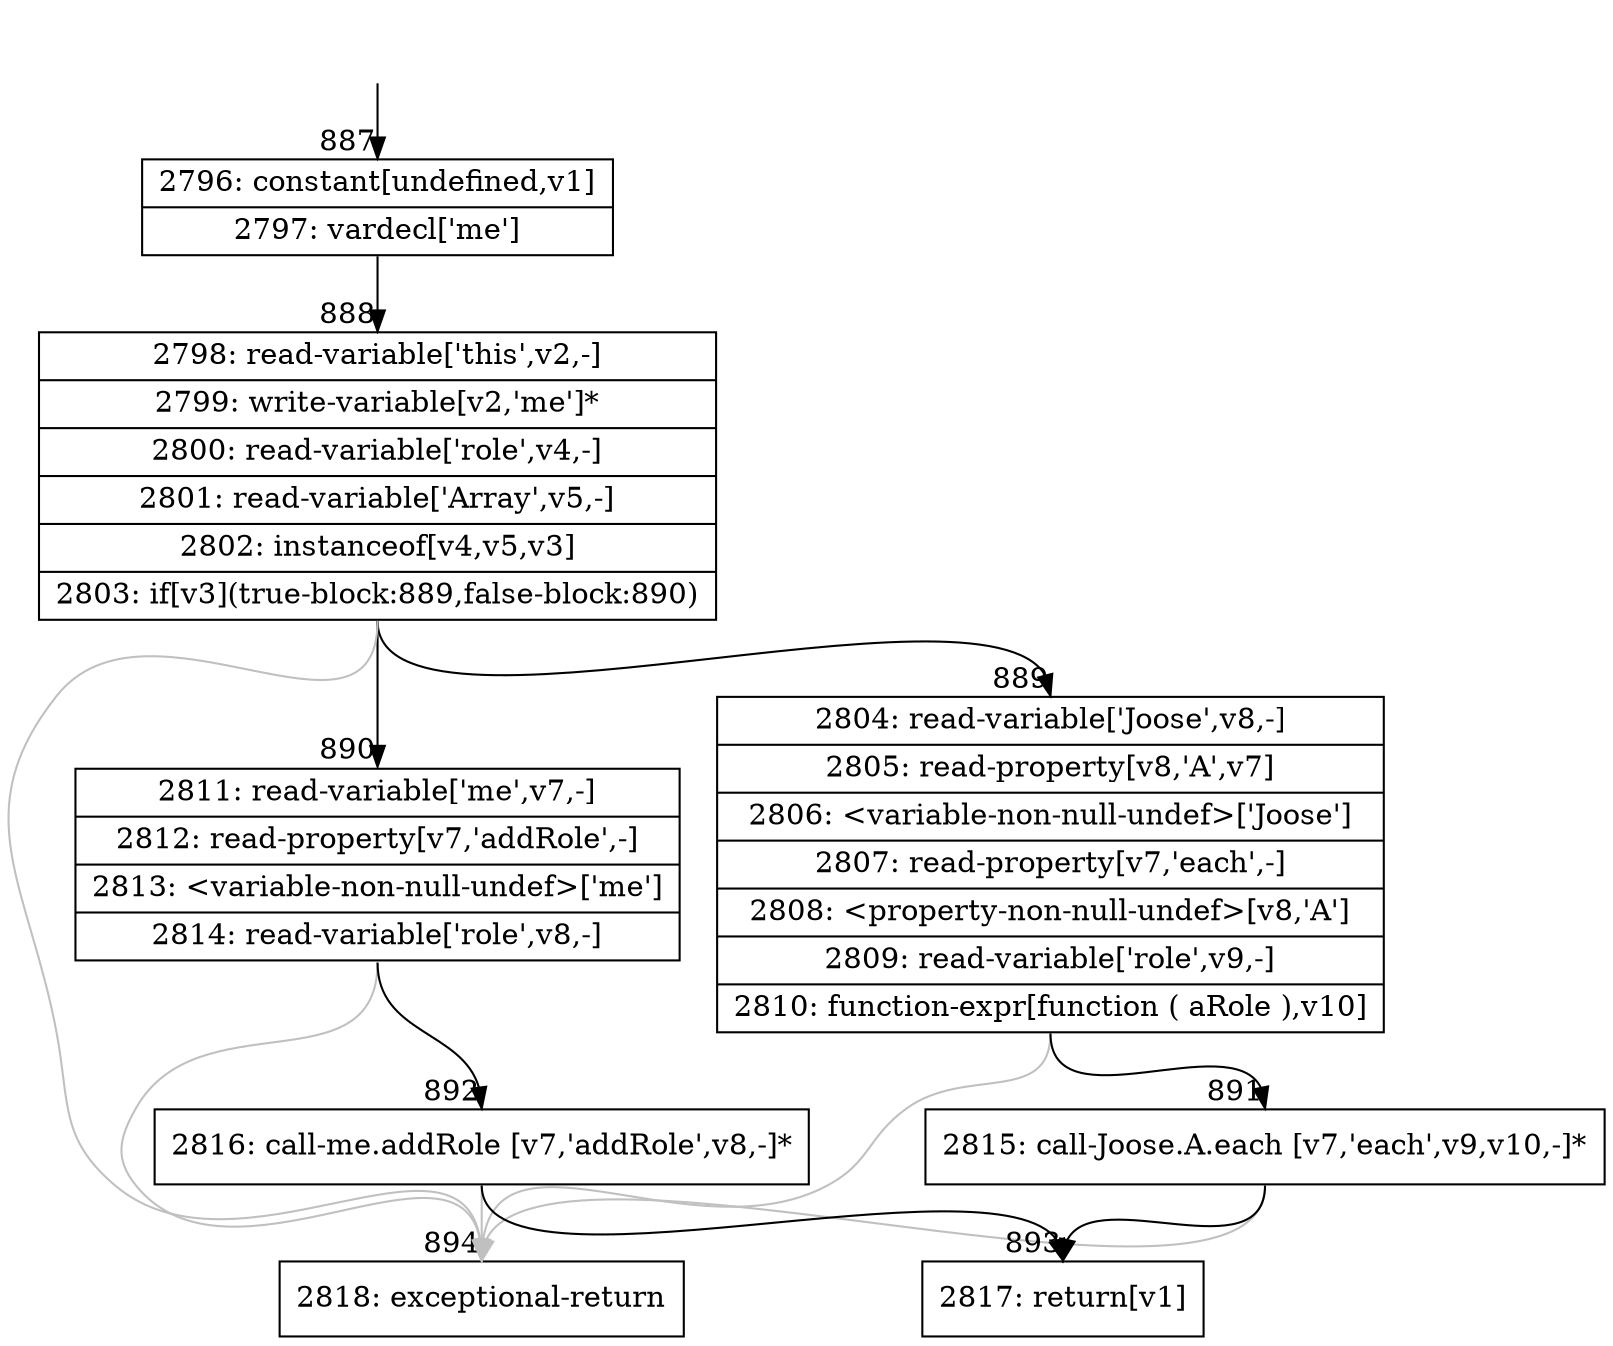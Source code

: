 digraph {
rankdir="TD"
BB_entry99[shape=none,label=""];
BB_entry99 -> BB887 [tailport=s, headport=n, headlabel="    887"]
BB887 [shape=record label="{2796: constant[undefined,v1]|2797: vardecl['me']}" ] 
BB887 -> BB888 [tailport=s, headport=n, headlabel="      888"]
BB888 [shape=record label="{2798: read-variable['this',v2,-]|2799: write-variable[v2,'me']*|2800: read-variable['role',v4,-]|2801: read-variable['Array',v5,-]|2802: instanceof[v4,v5,v3]|2803: if[v3](true-block:889,false-block:890)}" ] 
BB888 -> BB889 [tailport=s, headport=n, headlabel="      889"]
BB888 -> BB890 [tailport=s, headport=n, headlabel="      890"]
BB888 -> BB894 [tailport=s, headport=n, color=gray, headlabel="      894"]
BB889 [shape=record label="{2804: read-variable['Joose',v8,-]|2805: read-property[v8,'A',v7]|2806: \<variable-non-null-undef\>['Joose']|2807: read-property[v7,'each',-]|2808: \<property-non-null-undef\>[v8,'A']|2809: read-variable['role',v9,-]|2810: function-expr[function ( aRole ),v10]}" ] 
BB889 -> BB891 [tailport=s, headport=n, headlabel="      891"]
BB889 -> BB894 [tailport=s, headport=n, color=gray]
BB890 [shape=record label="{2811: read-variable['me',v7,-]|2812: read-property[v7,'addRole',-]|2813: \<variable-non-null-undef\>['me']|2814: read-variable['role',v8,-]}" ] 
BB890 -> BB892 [tailport=s, headport=n, headlabel="      892"]
BB890 -> BB894 [tailport=s, headport=n, color=gray]
BB891 [shape=record label="{2815: call-Joose.A.each [v7,'each',v9,v10,-]*}" ] 
BB891 -> BB893 [tailport=s, headport=n, headlabel="      893"]
BB891 -> BB894 [tailport=s, headport=n, color=gray]
BB892 [shape=record label="{2816: call-me.addRole [v7,'addRole',v8,-]*}" ] 
BB892 -> BB893 [tailport=s, headport=n]
BB892 -> BB894 [tailport=s, headport=n, color=gray]
BB893 [shape=record label="{2817: return[v1]}" ] 
BB894 [shape=record label="{2818: exceptional-return}" ] 
//#$~ 979
}
